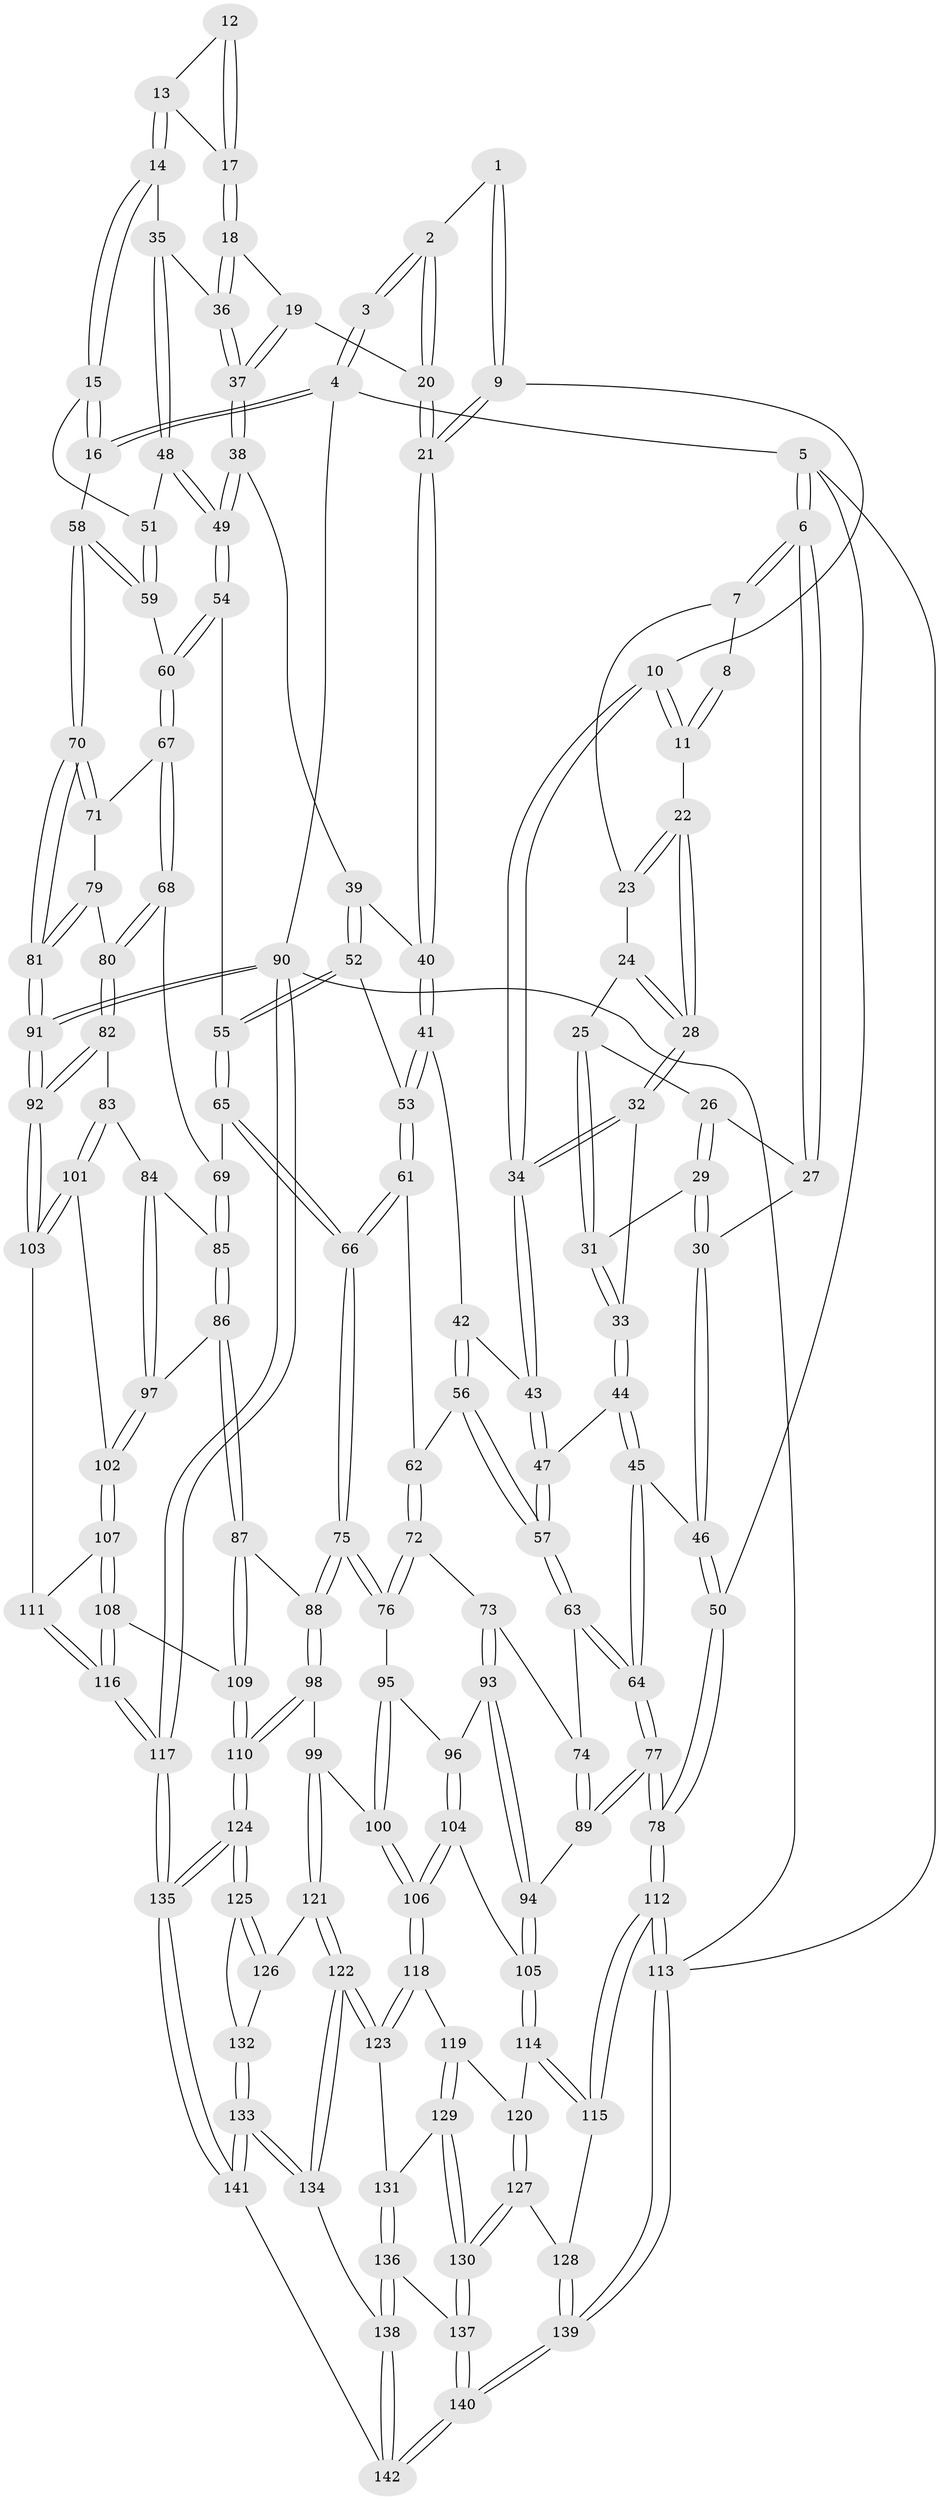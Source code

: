 // coarse degree distribution, {4: 0.5915492957746479, 3: 0.323943661971831, 1: 0.014084507042253521, 2: 0.028169014084507043, 6: 0.014084507042253521, 5: 0.028169014084507043}
// Generated by graph-tools (version 1.1) at 2025/38/03/04/25 23:38:32]
// undirected, 142 vertices, 352 edges
graph export_dot {
  node [color=gray90,style=filled];
  1 [pos="+0.5343524248842699+0"];
  2 [pos="+0.5917796934289472+0"];
  3 [pos="+0.6073075396063836+0"];
  4 [pos="+1+0"];
  5 [pos="+0+0"];
  6 [pos="+0+0"];
  7 [pos="+0+0"];
  8 [pos="+0.35824264162463465+0"];
  9 [pos="+0.4409861886745892+0.1380705253480517"];
  10 [pos="+0.36841588846011636+0.11021825194647293"];
  11 [pos="+0.33343804716607495+0"];
  12 [pos="+0.6444491363002803+0"];
  13 [pos="+0.8257466683512503+0.08150591615463094"];
  14 [pos="+0.9710112455161952+0.10597120134546575"];
  15 [pos="+1+0.10320041974235443"];
  16 [pos="+1+0"];
  17 [pos="+0.7451018371381586+0.11512276021224771"];
  18 [pos="+0.7208553270834261+0.14354225330601994"];
  19 [pos="+0.5946060422224729+0.07498785896511047"];
  20 [pos="+0.5838831395132356+0.06550900818483925"];
  21 [pos="+0.5023313063668612+0.16791168334824053"];
  22 [pos="+0.2148544690650435+0.0951985622596156"];
  23 [pos="+0.10070416934823381+0"];
  24 [pos="+0.13157640920757255+0.09515792534488225"];
  25 [pos="+0.1113106223202465+0.1196754330924441"];
  26 [pos="+0.08976192449826766+0.12040915144672029"];
  27 [pos="+0.05809541052202878+0.08967148434639054"];
  28 [pos="+0.20910654691273603+0.10842381314300467"];
  29 [pos="+0.05222936870464231+0.187781705005598"];
  30 [pos="+0.024139203528943175+0.20656676235183977"];
  31 [pos="+0.1457752139446109+0.17627119758948373"];
  32 [pos="+0.2118878598199231+0.17366807346490984"];
  33 [pos="+0.1826848580688936+0.19484373075731132"];
  34 [pos="+0.3123233634887377+0.20074019484767006"];
  35 [pos="+0.7725303104801272+0.21342490225987837"];
  36 [pos="+0.7229833089163195+0.17041747349891156"];
  37 [pos="+0.650827871444917+0.2292647956826959"];
  38 [pos="+0.6308352486820318+0.26461917102150256"];
  39 [pos="+0.628760952172431+0.26431104055922633"];
  40 [pos="+0.5056181155265357+0.1993258194721142"];
  41 [pos="+0.4401637076063114+0.30203634720304046"];
  42 [pos="+0.3373204630930823+0.2855340956607189"];
  43 [pos="+0.33666396225890816+0.28499602929182183"];
  44 [pos="+0.1429283987937171+0.31957481388077275"];
  45 [pos="+0+0.323319575606124"];
  46 [pos="+0+0.3101697596456195"];
  47 [pos="+0.16042899552913606+0.3316020003506629"];
  48 [pos="+0.7810525174646433+0.30963639771096074"];
  49 [pos="+0.7082560936087499+0.3685220720173266"];
  50 [pos="+0+0.3025230609071578"];
  51 [pos="+0.8669271030486312+0.3092899437446977"];
  52 [pos="+0.5455803493400038+0.33318134482206174"];
  53 [pos="+0.474012607913617+0.3670819118183134"];
  54 [pos="+0.707062350871127+0.3745407096564443"];
  55 [pos="+0.698149583389936+0.39623322983761244"];
  56 [pos="+0.3125594102231328+0.4144088652676368"];
  57 [pos="+0.21497121109087758+0.4584887528220636"];
  58 [pos="+1+0.3359743097782666"];
  59 [pos="+0.9294847711443303+0.405797260429681"];
  60 [pos="+0.9104017100529578+0.4379303515207618"];
  61 [pos="+0.47505826953501334+0.3744577853789017"];
  62 [pos="+0.3982175496118979+0.46177724269415876"];
  63 [pos="+0.20445634161251133+0.5043685834606998"];
  64 [pos="+0.11529533082124968+0.5326424505284875"];
  65 [pos="+0.6730892846043833+0.47320357617339404"];
  66 [pos="+0.6328191438024584+0.5038549459909961"];
  67 [pos="+0.9020950458714161+0.46915170661068056"];
  68 [pos="+0.8207378909586082+0.5234297713482948"];
  69 [pos="+0.8129427630506938+0.5248978770412315"];
  70 [pos="+1+0.4456342955839873"];
  71 [pos="+0.9373150078900062+0.509654771881803"];
  72 [pos="+0.3991361868646908+0.5132660360090054"];
  73 [pos="+0.2859184359868837+0.5739689053207637"];
  74 [pos="+0.211396423442827+0.5120238889410469"];
  75 [pos="+0.6010116664379199+0.5791096355480759"];
  76 [pos="+0.48046716006494944+0.5775955307770418"];
  77 [pos="+0.0009557965816385694+0.6947840996926471"];
  78 [pos="+0+0.7820120372445748"];
  79 [pos="+0.9511260153167275+0.5396449728266643"];
  80 [pos="+0.9039640938039404+0.610460332338532"];
  81 [pos="+1+0.6980820267578494"];
  82 [pos="+0.9086706711920505+0.646881300763319"];
  83 [pos="+0.8796895677178687+0.6528357839588579"];
  84 [pos="+0.8391211320127973+0.6395142342857622"];
  85 [pos="+0.80598816017059+0.6002269561781235"];
  86 [pos="+0.7290743619623011+0.6686026367612898"];
  87 [pos="+0.6949279144323808+0.666929053594457"];
  88 [pos="+0.611960580974199+0.6180487225414909"];
  89 [pos="+0.16007600184496332+0.7216691334339181"];
  90 [pos="+1+1"];
  91 [pos="+1+0.7720591016926965"];
  92 [pos="+1+0.7309635561828943"];
  93 [pos="+0.2890827241157647+0.5954413675002928"];
  94 [pos="+0.16723340148473406+0.7240291632326181"];
  95 [pos="+0.42262544140767566+0.6443742300059194"];
  96 [pos="+0.3411914700712354+0.6648343060565582"];
  97 [pos="+0.7787428066308508+0.6947519948101571"];
  98 [pos="+0.5662618958680529+0.7266460573346103"];
  99 [pos="+0.49717552134995313+0.7676908114393569"];
  100 [pos="+0.46968142112280176+0.75710387539305"];
  101 [pos="+0.8298407545785579+0.7185443720213728"];
  102 [pos="+0.8069330843618855+0.726224629684571"];
  103 [pos="+0.9373017369158054+0.7564456602289302"];
  104 [pos="+0.329178344164039+0.7565525127233489"];
  105 [pos="+0.2070084444592775+0.7616411673906421"];
  106 [pos="+0.34062310275382+0.7689394622916186"];
  107 [pos="+0.8043942388371377+0.7489492212907125"];
  108 [pos="+0.7534277680930375+0.8310888583764939"];
  109 [pos="+0.7220324748002271+0.8255244834169512"];
  110 [pos="+0.6561846010460163+0.84956659672182"];
  111 [pos="+0.8796114771343025+0.7946446648070625"];
  112 [pos="+0+0.9075235569919966"];
  113 [pos="+0+1"];
  114 [pos="+0.20599968356005818+0.7775081458954921"];
  115 [pos="+0.14143195474102727+0.8881076226677981"];
  116 [pos="+0.8254330314569237+0.8964775413906341"];
  117 [pos="+1+1"];
  118 [pos="+0.3427724835650116+0.7938884535629799"];
  119 [pos="+0.26665587942611063+0.867468429917146"];
  120 [pos="+0.22280065193593943+0.8167190699918817"];
  121 [pos="+0.4918304102553078+0.8389876592079376"];
  122 [pos="+0.39898277371397706+0.906217065678652"];
  123 [pos="+0.3778537981590429+0.8869146820926217"];
  124 [pos="+0.6244779944611708+0.9092076392639085"];
  125 [pos="+0.6154574411364113+0.9076836330908222"];
  126 [pos="+0.49376334955792767+0.8408095771793304"];
  127 [pos="+0.20789462488093072+0.9238461258670573"];
  128 [pos="+0.19052905373503073+0.9211251295756099"];
  129 [pos="+0.26673064192244506+0.869502877074165"];
  130 [pos="+0.22619717721822952+0.9317491578113825"];
  131 [pos="+0.3218572431632398+0.8970936919419236"];
  132 [pos="+0.5114498421170763+0.9431353096281198"];
  133 [pos="+0.4360919265227618+1"];
  134 [pos="+0.4011790390067444+0.9237811964383352"];
  135 [pos="+0.7216566817274396+1"];
  136 [pos="+0.26514865273753074+0.9487402460473778"];
  137 [pos="+0.22631782786231636+0.9319028523953496"];
  138 [pos="+0.2796680817578628+0.9661585521204417"];
  139 [pos="+0+1"];
  140 [pos="+0.11785303605018886+1"];
  141 [pos="+0.4404493647354918+1"];
  142 [pos="+0.3679381778919135+1"];
  1 -- 2;
  1 -- 9;
  1 -- 9;
  2 -- 3;
  2 -- 3;
  2 -- 20;
  2 -- 20;
  3 -- 4;
  3 -- 4;
  4 -- 5;
  4 -- 16;
  4 -- 16;
  4 -- 90;
  5 -- 6;
  5 -- 6;
  5 -- 50;
  5 -- 113;
  6 -- 7;
  6 -- 7;
  6 -- 27;
  6 -- 27;
  7 -- 8;
  7 -- 23;
  8 -- 11;
  8 -- 11;
  9 -- 10;
  9 -- 21;
  9 -- 21;
  10 -- 11;
  10 -- 11;
  10 -- 34;
  10 -- 34;
  11 -- 22;
  12 -- 13;
  12 -- 17;
  12 -- 17;
  13 -- 14;
  13 -- 14;
  13 -- 17;
  14 -- 15;
  14 -- 15;
  14 -- 35;
  15 -- 16;
  15 -- 16;
  15 -- 51;
  16 -- 58;
  17 -- 18;
  17 -- 18;
  18 -- 19;
  18 -- 36;
  18 -- 36;
  19 -- 20;
  19 -- 37;
  19 -- 37;
  20 -- 21;
  20 -- 21;
  21 -- 40;
  21 -- 40;
  22 -- 23;
  22 -- 23;
  22 -- 28;
  22 -- 28;
  23 -- 24;
  24 -- 25;
  24 -- 28;
  24 -- 28;
  25 -- 26;
  25 -- 31;
  25 -- 31;
  26 -- 27;
  26 -- 29;
  26 -- 29;
  27 -- 30;
  28 -- 32;
  28 -- 32;
  29 -- 30;
  29 -- 30;
  29 -- 31;
  30 -- 46;
  30 -- 46;
  31 -- 33;
  31 -- 33;
  32 -- 33;
  32 -- 34;
  32 -- 34;
  33 -- 44;
  33 -- 44;
  34 -- 43;
  34 -- 43;
  35 -- 36;
  35 -- 48;
  35 -- 48;
  36 -- 37;
  36 -- 37;
  37 -- 38;
  37 -- 38;
  38 -- 39;
  38 -- 49;
  38 -- 49;
  39 -- 40;
  39 -- 52;
  39 -- 52;
  40 -- 41;
  40 -- 41;
  41 -- 42;
  41 -- 53;
  41 -- 53;
  42 -- 43;
  42 -- 56;
  42 -- 56;
  43 -- 47;
  43 -- 47;
  44 -- 45;
  44 -- 45;
  44 -- 47;
  45 -- 46;
  45 -- 64;
  45 -- 64;
  46 -- 50;
  46 -- 50;
  47 -- 57;
  47 -- 57;
  48 -- 49;
  48 -- 49;
  48 -- 51;
  49 -- 54;
  49 -- 54;
  50 -- 78;
  50 -- 78;
  51 -- 59;
  51 -- 59;
  52 -- 53;
  52 -- 55;
  52 -- 55;
  53 -- 61;
  53 -- 61;
  54 -- 55;
  54 -- 60;
  54 -- 60;
  55 -- 65;
  55 -- 65;
  56 -- 57;
  56 -- 57;
  56 -- 62;
  57 -- 63;
  57 -- 63;
  58 -- 59;
  58 -- 59;
  58 -- 70;
  58 -- 70;
  59 -- 60;
  60 -- 67;
  60 -- 67;
  61 -- 62;
  61 -- 66;
  61 -- 66;
  62 -- 72;
  62 -- 72;
  63 -- 64;
  63 -- 64;
  63 -- 74;
  64 -- 77;
  64 -- 77;
  65 -- 66;
  65 -- 66;
  65 -- 69;
  66 -- 75;
  66 -- 75;
  67 -- 68;
  67 -- 68;
  67 -- 71;
  68 -- 69;
  68 -- 80;
  68 -- 80;
  69 -- 85;
  69 -- 85;
  70 -- 71;
  70 -- 71;
  70 -- 81;
  70 -- 81;
  71 -- 79;
  72 -- 73;
  72 -- 76;
  72 -- 76;
  73 -- 74;
  73 -- 93;
  73 -- 93;
  74 -- 89;
  74 -- 89;
  75 -- 76;
  75 -- 76;
  75 -- 88;
  75 -- 88;
  76 -- 95;
  77 -- 78;
  77 -- 78;
  77 -- 89;
  77 -- 89;
  78 -- 112;
  78 -- 112;
  79 -- 80;
  79 -- 81;
  79 -- 81;
  80 -- 82;
  80 -- 82;
  81 -- 91;
  81 -- 91;
  82 -- 83;
  82 -- 92;
  82 -- 92;
  83 -- 84;
  83 -- 101;
  83 -- 101;
  84 -- 85;
  84 -- 97;
  84 -- 97;
  85 -- 86;
  85 -- 86;
  86 -- 87;
  86 -- 87;
  86 -- 97;
  87 -- 88;
  87 -- 109;
  87 -- 109;
  88 -- 98;
  88 -- 98;
  89 -- 94;
  90 -- 91;
  90 -- 91;
  90 -- 117;
  90 -- 117;
  90 -- 113;
  91 -- 92;
  91 -- 92;
  92 -- 103;
  92 -- 103;
  93 -- 94;
  93 -- 94;
  93 -- 96;
  94 -- 105;
  94 -- 105;
  95 -- 96;
  95 -- 100;
  95 -- 100;
  96 -- 104;
  96 -- 104;
  97 -- 102;
  97 -- 102;
  98 -- 99;
  98 -- 110;
  98 -- 110;
  99 -- 100;
  99 -- 121;
  99 -- 121;
  100 -- 106;
  100 -- 106;
  101 -- 102;
  101 -- 103;
  101 -- 103;
  102 -- 107;
  102 -- 107;
  103 -- 111;
  104 -- 105;
  104 -- 106;
  104 -- 106;
  105 -- 114;
  105 -- 114;
  106 -- 118;
  106 -- 118;
  107 -- 108;
  107 -- 108;
  107 -- 111;
  108 -- 109;
  108 -- 116;
  108 -- 116;
  109 -- 110;
  109 -- 110;
  110 -- 124;
  110 -- 124;
  111 -- 116;
  111 -- 116;
  112 -- 113;
  112 -- 113;
  112 -- 115;
  112 -- 115;
  113 -- 139;
  113 -- 139;
  114 -- 115;
  114 -- 115;
  114 -- 120;
  115 -- 128;
  116 -- 117;
  116 -- 117;
  117 -- 135;
  117 -- 135;
  118 -- 119;
  118 -- 123;
  118 -- 123;
  119 -- 120;
  119 -- 129;
  119 -- 129;
  120 -- 127;
  120 -- 127;
  121 -- 122;
  121 -- 122;
  121 -- 126;
  122 -- 123;
  122 -- 123;
  122 -- 134;
  122 -- 134;
  123 -- 131;
  124 -- 125;
  124 -- 125;
  124 -- 135;
  124 -- 135;
  125 -- 126;
  125 -- 126;
  125 -- 132;
  126 -- 132;
  127 -- 128;
  127 -- 130;
  127 -- 130;
  128 -- 139;
  128 -- 139;
  129 -- 130;
  129 -- 130;
  129 -- 131;
  130 -- 137;
  130 -- 137;
  131 -- 136;
  131 -- 136;
  132 -- 133;
  132 -- 133;
  133 -- 134;
  133 -- 134;
  133 -- 141;
  133 -- 141;
  134 -- 138;
  135 -- 141;
  135 -- 141;
  136 -- 137;
  136 -- 138;
  136 -- 138;
  137 -- 140;
  137 -- 140;
  138 -- 142;
  138 -- 142;
  139 -- 140;
  139 -- 140;
  140 -- 142;
  140 -- 142;
  141 -- 142;
}
